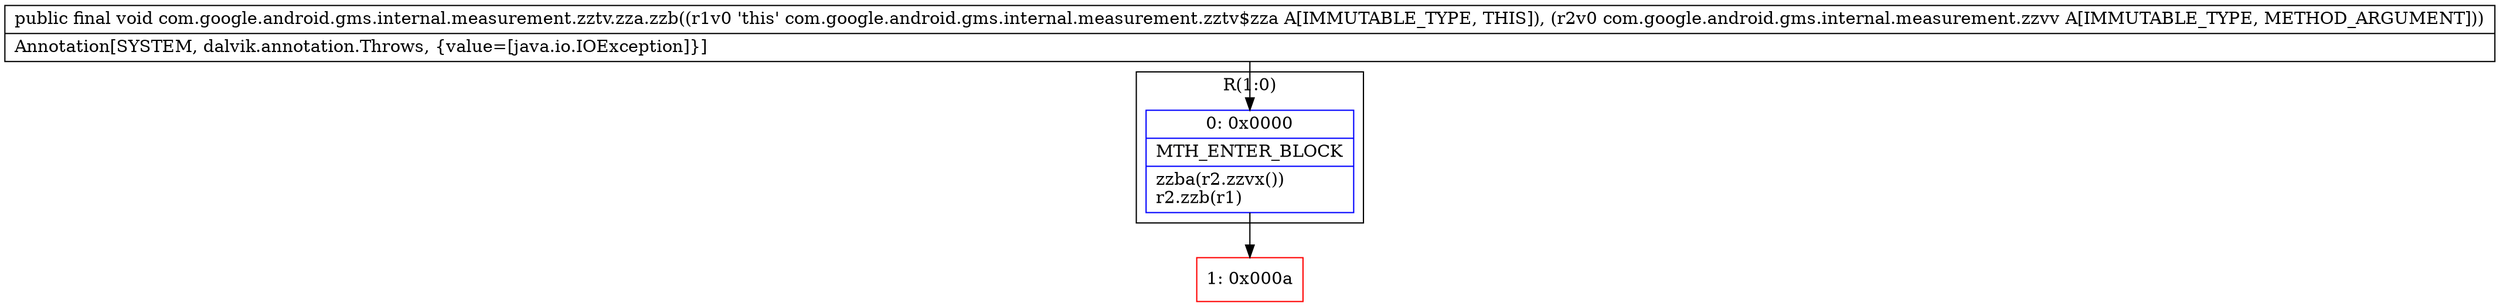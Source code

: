 digraph "CFG forcom.google.android.gms.internal.measurement.zztv.zza.zzb(Lcom\/google\/android\/gms\/internal\/measurement\/zzvv;)V" {
subgraph cluster_Region_1128805852 {
label = "R(1:0)";
node [shape=record,color=blue];
Node_0 [shape=record,label="{0\:\ 0x0000|MTH_ENTER_BLOCK\l|zzba(r2.zzvx())\lr2.zzb(r1)\l}"];
}
Node_1 [shape=record,color=red,label="{1\:\ 0x000a}"];
MethodNode[shape=record,label="{public final void com.google.android.gms.internal.measurement.zztv.zza.zzb((r1v0 'this' com.google.android.gms.internal.measurement.zztv$zza A[IMMUTABLE_TYPE, THIS]), (r2v0 com.google.android.gms.internal.measurement.zzvv A[IMMUTABLE_TYPE, METHOD_ARGUMENT]))  | Annotation[SYSTEM, dalvik.annotation.Throws, \{value=[java.io.IOException]\}]\l}"];
MethodNode -> Node_0;
Node_0 -> Node_1;
}

